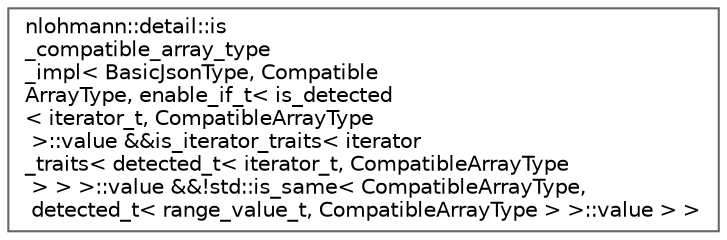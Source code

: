 digraph "Graphical Class Hierarchy"
{
 // LATEX_PDF_SIZE
  bgcolor="transparent";
  edge [fontname=Helvetica,fontsize=10,labelfontname=Helvetica,labelfontsize=10];
  node [fontname=Helvetica,fontsize=10,shape=box,height=0.2,width=0.4];
  rankdir="LR";
  Node0 [id="Node000000",label="nlohmann::detail::is\l_compatible_array_type\l_impl\< BasicJsonType, Compatible\lArrayType, enable_if_t\< is_detected\l\< iterator_t, CompatibleArrayType\l \>::value &&is_iterator_traits\< iterator\l_traits\< detected_t\< iterator_t, CompatibleArrayType\l \> \> \>::value &&!std::is_same\< CompatibleArrayType,\l detected_t\< range_value_t, CompatibleArrayType \> \>::value \> \>",height=0.2,width=0.4,color="grey40", fillcolor="white", style="filled",URL="$structnlohmann_1_1detail_1_1is__compatible__array__type__impl_3_01_basic_json_type_00_01_compati4915acc171fa5fb7ebfebe0b9b6c0be2.html",tooltip=" "];
}
